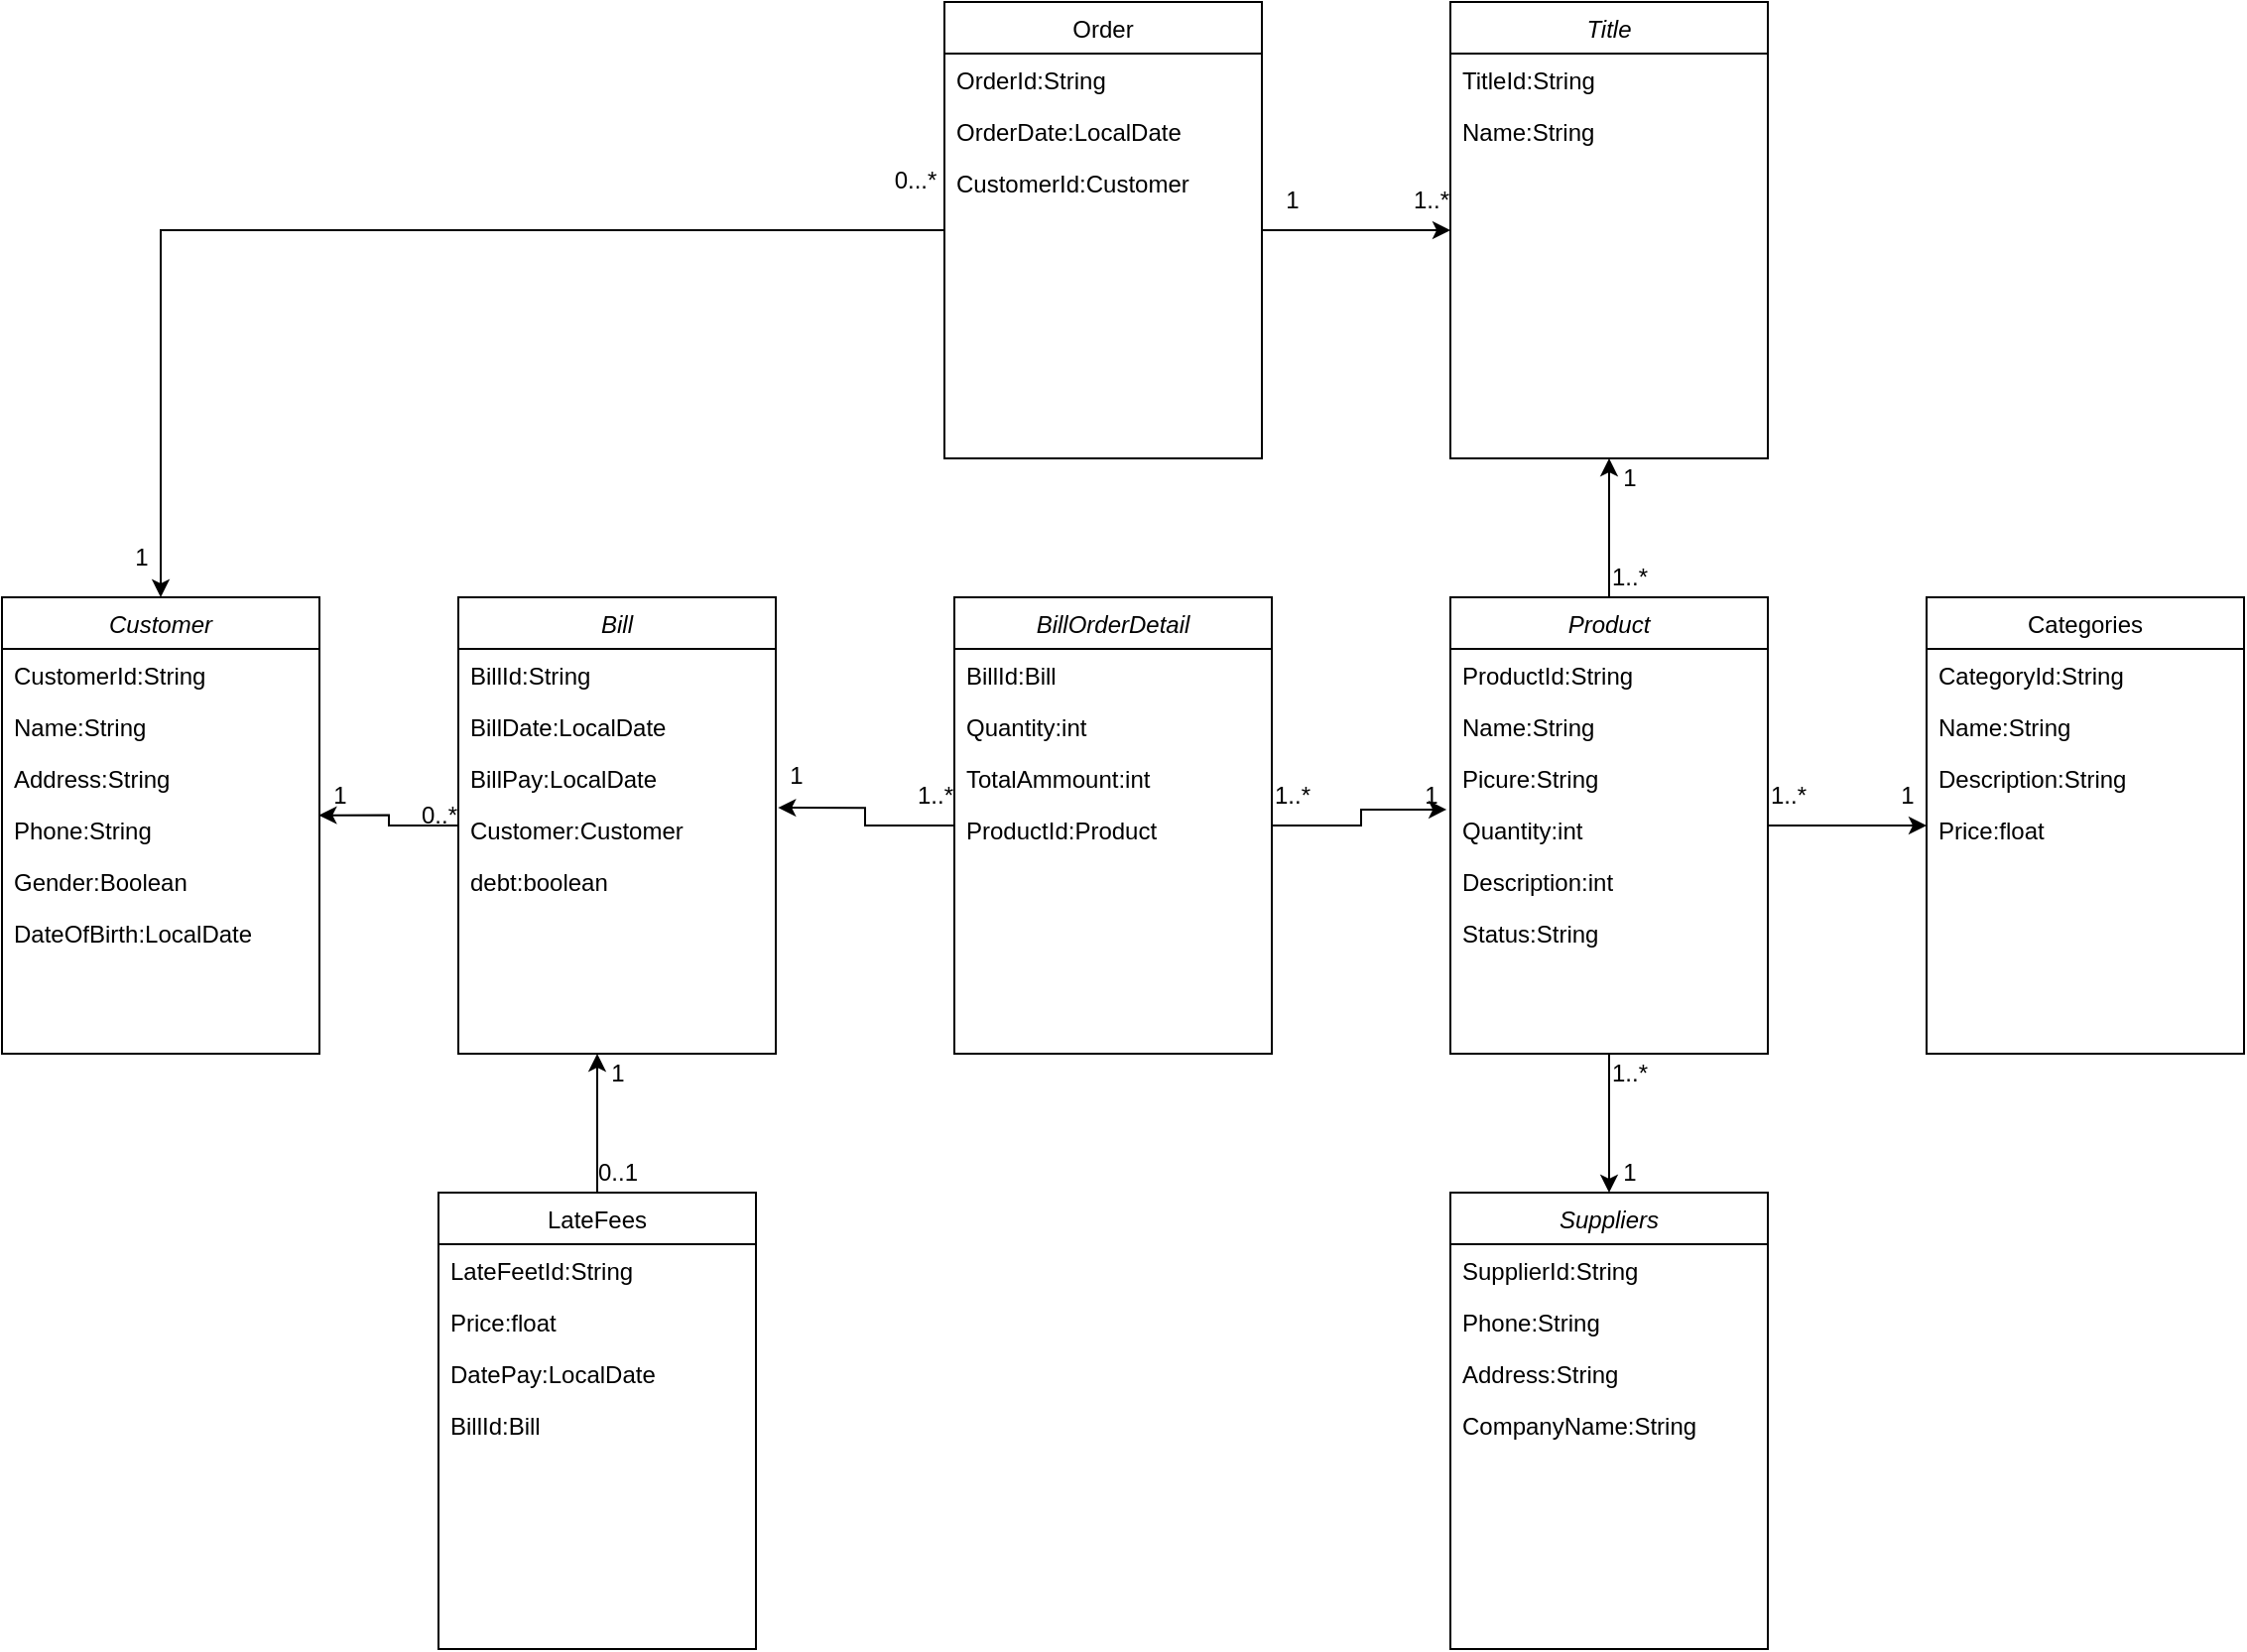 <mxfile version="13.7.3" type="github">
  <diagram id="C5RBs43oDa-KdzZeNtuy" name="Page-1">
    <mxGraphModel dx="2249" dy="1899" grid="1" gridSize="10" guides="1" tooltips="1" connect="1" arrows="1" fold="1" page="1" pageScale="1" pageWidth="827" pageHeight="1169" math="0" shadow="0">
      <root>
        <mxCell id="WIyWlLk6GJQsqaUBKTNV-0" />
        <mxCell id="WIyWlLk6GJQsqaUBKTNV-1" parent="WIyWlLk6GJQsqaUBKTNV-0" />
        <mxCell id="HUHal7CJubi-LXtCCVxJ-63" style="edgeStyle=orthogonalEdgeStyle;rounded=0;orthogonalLoop=1;jettySize=auto;html=1;entryX=0.5;entryY=0;entryDx=0;entryDy=0;" parent="WIyWlLk6GJQsqaUBKTNV-1" source="HUHal7CJubi-LXtCCVxJ-17" target="HUHal7CJubi-LXtCCVxJ-24" edge="1">
          <mxGeometry relative="1" as="geometry" />
        </mxCell>
        <mxCell id="HUHal7CJubi-LXtCCVxJ-64" style="edgeStyle=orthogonalEdgeStyle;rounded=0;orthogonalLoop=1;jettySize=auto;html=1;entryX=0;entryY=0.5;entryDx=0;entryDy=0;" parent="WIyWlLk6GJQsqaUBKTNV-1" source="HUHal7CJubi-LXtCCVxJ-17" target="zkfFHV4jXpPFQw0GAbJ--6" edge="1">
          <mxGeometry relative="1" as="geometry" />
        </mxCell>
        <mxCell id="HUHal7CJubi-LXtCCVxJ-87" style="edgeStyle=orthogonalEdgeStyle;rounded=0;orthogonalLoop=1;jettySize=auto;html=1;entryX=0.5;entryY=1;entryDx=0;entryDy=0;" parent="WIyWlLk6GJQsqaUBKTNV-1" source="HUHal7CJubi-LXtCCVxJ-17" target="HUHal7CJubi-LXtCCVxJ-28" edge="1">
          <mxGeometry relative="1" as="geometry" />
        </mxCell>
        <mxCell id="HUHal7CJubi-LXtCCVxJ-17" value="Product" style="swimlane;fontStyle=2;align=center;verticalAlign=top;childLayout=stackLayout;horizontal=1;startSize=26;horizontalStack=0;resizeParent=1;resizeLast=0;collapsible=1;marginBottom=0;rounded=0;shadow=0;strokeWidth=1;" parent="WIyWlLk6GJQsqaUBKTNV-1" vertex="1">
          <mxGeometry x="700" y="40" width="160" height="230" as="geometry">
            <mxRectangle x="230" y="140" width="160" height="26" as="alternateBounds" />
          </mxGeometry>
        </mxCell>
        <mxCell id="HUHal7CJubi-LXtCCVxJ-18" value="ProductId:String" style="text;align=left;verticalAlign=top;spacingLeft=4;spacingRight=4;overflow=hidden;rotatable=0;points=[[0,0.5],[1,0.5]];portConstraint=eastwest;" parent="HUHal7CJubi-LXtCCVxJ-17" vertex="1">
          <mxGeometry y="26" width="160" height="26" as="geometry" />
        </mxCell>
        <mxCell id="HUHal7CJubi-LXtCCVxJ-19" value="Name:String" style="text;align=left;verticalAlign=top;spacingLeft=4;spacingRight=4;overflow=hidden;rotatable=0;points=[[0,0.5],[1,0.5]];portConstraint=eastwest;" parent="HUHal7CJubi-LXtCCVxJ-17" vertex="1">
          <mxGeometry y="52" width="160" height="26" as="geometry" />
        </mxCell>
        <mxCell id="HUHal7CJubi-LXtCCVxJ-22" value="Picure:String" style="text;align=left;verticalAlign=top;spacingLeft=4;spacingRight=4;overflow=hidden;rotatable=0;points=[[0,0.5],[1,0.5]];portConstraint=eastwest;" parent="HUHal7CJubi-LXtCCVxJ-17" vertex="1">
          <mxGeometry y="78" width="160" height="26" as="geometry" />
        </mxCell>
        <mxCell id="HUHal7CJubi-LXtCCVxJ-51" value="Quantity:int" style="text;align=left;verticalAlign=top;spacingLeft=4;spacingRight=4;overflow=hidden;rotatable=0;points=[[0,0.5],[1,0.5]];portConstraint=eastwest;" parent="HUHal7CJubi-LXtCCVxJ-17" vertex="1">
          <mxGeometry y="104" width="160" height="26" as="geometry" />
        </mxCell>
        <mxCell id="HUHal7CJubi-LXtCCVxJ-52" value="Description:int" style="text;align=left;verticalAlign=top;spacingLeft=4;spacingRight=4;overflow=hidden;rotatable=0;points=[[0,0.5],[1,0.5]];portConstraint=eastwest;" parent="HUHal7CJubi-LXtCCVxJ-17" vertex="1">
          <mxGeometry y="130" width="160" height="26" as="geometry" />
        </mxCell>
        <mxCell id="HUHal7CJubi-LXtCCVxJ-54" value="Status:String" style="text;align=left;verticalAlign=top;spacingLeft=4;spacingRight=4;overflow=hidden;rotatable=0;points=[[0,0.5],[1,0.5]];portConstraint=eastwest;" parent="HUHal7CJubi-LXtCCVxJ-17" vertex="1">
          <mxGeometry y="156" width="160" height="26" as="geometry" />
        </mxCell>
        <mxCell id="zkfFHV4jXpPFQw0GAbJ--6" value="Categories" style="swimlane;fontStyle=0;align=center;verticalAlign=top;childLayout=stackLayout;horizontal=1;startSize=26;horizontalStack=0;resizeParent=1;resizeLast=0;collapsible=1;marginBottom=0;rounded=0;shadow=0;strokeWidth=1;" parent="WIyWlLk6GJQsqaUBKTNV-1" vertex="1">
          <mxGeometry x="940" y="40" width="160" height="230" as="geometry">
            <mxRectangle x="130" y="380" width="160" height="26" as="alternateBounds" />
          </mxGeometry>
        </mxCell>
        <mxCell id="HUHal7CJubi-LXtCCVxJ-9" value="CategoryId:String" style="text;align=left;verticalAlign=top;spacingLeft=4;spacingRight=4;overflow=hidden;rotatable=0;points=[[0,0.5],[1,0.5]];portConstraint=eastwest;" parent="zkfFHV4jXpPFQw0GAbJ--6" vertex="1">
          <mxGeometry y="26" width="160" height="26" as="geometry" />
        </mxCell>
        <mxCell id="HUHal7CJubi-LXtCCVxJ-15" value="Name:String" style="text;align=left;verticalAlign=top;spacingLeft=4;spacingRight=4;overflow=hidden;rotatable=0;points=[[0,0.5],[1,0.5]];portConstraint=eastwest;" parent="zkfFHV4jXpPFQw0GAbJ--6" vertex="1">
          <mxGeometry y="52" width="160" height="26" as="geometry" />
        </mxCell>
        <mxCell id="HUHal7CJubi-LXtCCVxJ-56" value="Description:String" style="text;align=left;verticalAlign=top;spacingLeft=4;spacingRight=4;overflow=hidden;rotatable=0;points=[[0,0.5],[1,0.5]];portConstraint=eastwest;" parent="zkfFHV4jXpPFQw0GAbJ--6" vertex="1">
          <mxGeometry y="78" width="160" height="26" as="geometry" />
        </mxCell>
        <mxCell id="HUHal7CJubi-LXtCCVxJ-83" value="Price:float" style="text;align=left;verticalAlign=top;spacingLeft=4;spacingRight=4;overflow=hidden;rotatable=0;points=[[0,0.5],[1,0.5]];portConstraint=eastwest;" parent="zkfFHV4jXpPFQw0GAbJ--6" vertex="1">
          <mxGeometry y="104" width="160" height="32" as="geometry" />
        </mxCell>
        <mxCell id="HUHal7CJubi-LXtCCVxJ-24" value="Suppliers" style="swimlane;fontStyle=2;align=center;verticalAlign=top;childLayout=stackLayout;horizontal=1;startSize=26;horizontalStack=0;resizeParent=1;resizeLast=0;collapsible=1;marginBottom=0;rounded=0;shadow=0;strokeWidth=1;" parent="WIyWlLk6GJQsqaUBKTNV-1" vertex="1">
          <mxGeometry x="700" y="340" width="160" height="230" as="geometry">
            <mxRectangle x="230" y="140" width="160" height="26" as="alternateBounds" />
          </mxGeometry>
        </mxCell>
        <mxCell id="HUHal7CJubi-LXtCCVxJ-25" value="SupplierId:String" style="text;align=left;verticalAlign=top;spacingLeft=4;spacingRight=4;overflow=hidden;rotatable=0;points=[[0,0.5],[1,0.5]];portConstraint=eastwest;" parent="HUHal7CJubi-LXtCCVxJ-24" vertex="1">
          <mxGeometry y="26" width="160" height="26" as="geometry" />
        </mxCell>
        <mxCell id="HUHal7CJubi-LXtCCVxJ-26" value="Phone:String" style="text;align=left;verticalAlign=top;spacingLeft=4;spacingRight=4;overflow=hidden;rotatable=0;points=[[0,0.5],[1,0.5]];portConstraint=eastwest;" parent="HUHal7CJubi-LXtCCVxJ-24" vertex="1">
          <mxGeometry y="52" width="160" height="26" as="geometry" />
        </mxCell>
        <mxCell id="HUHal7CJubi-LXtCCVxJ-27" value="Address:String" style="text;align=left;verticalAlign=top;spacingLeft=4;spacingRight=4;overflow=hidden;rotatable=0;points=[[0,0.5],[1,0.5]];portConstraint=eastwest;" parent="HUHal7CJubi-LXtCCVxJ-24" vertex="1">
          <mxGeometry y="78" width="160" height="26" as="geometry" />
        </mxCell>
        <mxCell id="HUHal7CJubi-LXtCCVxJ-32" value="CompanyName:String" style="text;align=left;verticalAlign=top;spacingLeft=4;spacingRight=4;overflow=hidden;rotatable=0;points=[[0,0.5],[1,0.5]];portConstraint=eastwest;" parent="HUHal7CJubi-LXtCCVxJ-24" vertex="1">
          <mxGeometry y="104" width="160" height="26" as="geometry" />
        </mxCell>
        <mxCell id="HUHal7CJubi-LXtCCVxJ-65" value="1" style="text;html=1;align=center;verticalAlign=middle;resizable=0;points=[];autosize=1;" parent="WIyWlLk6GJQsqaUBKTNV-1" vertex="1">
          <mxGeometry x="780" y="320" width="20" height="20" as="geometry" />
        </mxCell>
        <mxCell id="HUHal7CJubi-LXtCCVxJ-66" value="1..*" style="text;html=1;align=center;verticalAlign=middle;resizable=0;points=[];autosize=1;" parent="WIyWlLk6GJQsqaUBKTNV-1" vertex="1">
          <mxGeometry x="775" y="270" width="30" height="20" as="geometry" />
        </mxCell>
        <mxCell id="HUHal7CJubi-LXtCCVxJ-67" value="1..*" style="text;html=1;align=center;verticalAlign=middle;resizable=0;points=[];autosize=1;" parent="WIyWlLk6GJQsqaUBKTNV-1" vertex="1">
          <mxGeometry x="855" y="130" width="30" height="20" as="geometry" />
        </mxCell>
        <mxCell id="HUHal7CJubi-LXtCCVxJ-68" value="1" style="text;html=1;align=center;verticalAlign=middle;resizable=0;points=[];autosize=1;" parent="WIyWlLk6GJQsqaUBKTNV-1" vertex="1">
          <mxGeometry x="920" y="130" width="20" height="20" as="geometry" />
        </mxCell>
        <mxCell id="HUHal7CJubi-LXtCCVxJ-75" style="edgeStyle=orthogonalEdgeStyle;rounded=0;orthogonalLoop=1;jettySize=auto;html=1;entryX=0.998;entryY=0.224;entryDx=0;entryDy=0;entryPerimeter=0;" parent="WIyWlLk6GJQsqaUBKTNV-1" source="HUHal7CJubi-LXtCCVxJ-57" target="HUHal7CJubi-LXtCCVxJ-11" edge="1">
          <mxGeometry relative="1" as="geometry" />
        </mxCell>
        <mxCell id="HUHal7CJubi-LXtCCVxJ-57" value="Bill" style="swimlane;fontStyle=2;align=center;verticalAlign=top;childLayout=stackLayout;horizontal=1;startSize=26;horizontalStack=0;resizeParent=1;resizeLast=0;collapsible=1;marginBottom=0;rounded=0;shadow=0;strokeWidth=1;" parent="WIyWlLk6GJQsqaUBKTNV-1" vertex="1">
          <mxGeometry x="200" y="40" width="160" height="230" as="geometry">
            <mxRectangle x="230" y="140" width="160" height="26" as="alternateBounds" />
          </mxGeometry>
        </mxCell>
        <mxCell id="HUHal7CJubi-LXtCCVxJ-58" value="BillId:String" style="text;align=left;verticalAlign=top;spacingLeft=4;spacingRight=4;overflow=hidden;rotatable=0;points=[[0,0.5],[1,0.5]];portConstraint=eastwest;" parent="HUHal7CJubi-LXtCCVxJ-57" vertex="1">
          <mxGeometry y="26" width="160" height="26" as="geometry" />
        </mxCell>
        <mxCell id="HUHal7CJubi-LXtCCVxJ-59" value="BillDate:LocalDate" style="text;align=left;verticalAlign=top;spacingLeft=4;spacingRight=4;overflow=hidden;rotatable=0;points=[[0,0.5],[1,0.5]];portConstraint=eastwest;" parent="HUHal7CJubi-LXtCCVxJ-57" vertex="1">
          <mxGeometry y="52" width="160" height="26" as="geometry" />
        </mxCell>
        <mxCell id="HUHal7CJubi-LXtCCVxJ-60" value="BillPay:LocalDate" style="text;align=left;verticalAlign=top;spacingLeft=4;spacingRight=4;overflow=hidden;rotatable=0;points=[[0,0.5],[1,0.5]];portConstraint=eastwest;" parent="HUHal7CJubi-LXtCCVxJ-57" vertex="1">
          <mxGeometry y="78" width="160" height="26" as="geometry" />
        </mxCell>
        <mxCell id="HUHal7CJubi-LXtCCVxJ-61" value="Customer:Customer" style="text;align=left;verticalAlign=top;spacingLeft=4;spacingRight=4;overflow=hidden;rotatable=0;points=[[0,0.5],[1,0.5]];portConstraint=eastwest;" parent="HUHal7CJubi-LXtCCVxJ-57" vertex="1">
          <mxGeometry y="104" width="160" height="26" as="geometry" />
        </mxCell>
        <mxCell id="HUHal7CJubi-LXtCCVxJ-62" value="debt:boolean" style="text;align=left;verticalAlign=top;spacingLeft=4;spacingRight=4;overflow=hidden;rotatable=0;points=[[0,0.5],[1,0.5]];portConstraint=eastwest;" parent="HUHal7CJubi-LXtCCVxJ-57" vertex="1">
          <mxGeometry y="130" width="160" height="26" as="geometry" />
        </mxCell>
        <mxCell id="HUHal7CJubi-LXtCCVxJ-73" style="edgeStyle=orthogonalEdgeStyle;rounded=0;orthogonalLoop=1;jettySize=auto;html=1;entryX=-0.012;entryY=0.115;entryDx=0;entryDy=0;entryPerimeter=0;" parent="WIyWlLk6GJQsqaUBKTNV-1" source="HUHal7CJubi-LXtCCVxJ-39" target="HUHal7CJubi-LXtCCVxJ-51" edge="1">
          <mxGeometry relative="1" as="geometry" />
        </mxCell>
        <mxCell id="HUHal7CJubi-LXtCCVxJ-74" style="edgeStyle=orthogonalEdgeStyle;rounded=0;orthogonalLoop=1;jettySize=auto;html=1;entryX=1.007;entryY=0.079;entryDx=0;entryDy=0;entryPerimeter=0;" parent="WIyWlLk6GJQsqaUBKTNV-1" source="HUHal7CJubi-LXtCCVxJ-39" target="HUHal7CJubi-LXtCCVxJ-61" edge="1">
          <mxGeometry relative="1" as="geometry" />
        </mxCell>
        <mxCell id="HUHal7CJubi-LXtCCVxJ-39" value="BillOrderDetail" style="swimlane;fontStyle=2;align=center;verticalAlign=top;childLayout=stackLayout;horizontal=1;startSize=26;horizontalStack=0;resizeParent=1;resizeLast=0;collapsible=1;marginBottom=0;rounded=0;shadow=0;strokeWidth=1;" parent="WIyWlLk6GJQsqaUBKTNV-1" vertex="1">
          <mxGeometry x="450" y="40" width="160" height="230" as="geometry">
            <mxRectangle x="230" y="140" width="160" height="26" as="alternateBounds" />
          </mxGeometry>
        </mxCell>
        <mxCell id="HUHal7CJubi-LXtCCVxJ-40" value="BillId:Bill" style="text;align=left;verticalAlign=top;spacingLeft=4;spacingRight=4;overflow=hidden;rotatable=0;points=[[0,0.5],[1,0.5]];portConstraint=eastwest;" parent="HUHal7CJubi-LXtCCVxJ-39" vertex="1">
          <mxGeometry y="26" width="160" height="26" as="geometry" />
        </mxCell>
        <mxCell id="HUHal7CJubi-LXtCCVxJ-41" value="Quantity:int" style="text;align=left;verticalAlign=top;spacingLeft=4;spacingRight=4;overflow=hidden;rotatable=0;points=[[0,0.5],[1,0.5]];portConstraint=eastwest;" parent="HUHal7CJubi-LXtCCVxJ-39" vertex="1">
          <mxGeometry y="52" width="160" height="26" as="geometry" />
        </mxCell>
        <mxCell id="HUHal7CJubi-LXtCCVxJ-42" value="TotalAmmount:int" style="text;align=left;verticalAlign=top;spacingLeft=4;spacingRight=4;overflow=hidden;rotatable=0;points=[[0,0.5],[1,0.5]];portConstraint=eastwest;" parent="HUHal7CJubi-LXtCCVxJ-39" vertex="1">
          <mxGeometry y="78" width="160" height="26" as="geometry" />
        </mxCell>
        <mxCell id="HUHal7CJubi-LXtCCVxJ-43" value="ProductId:Product" style="text;align=left;verticalAlign=top;spacingLeft=4;spacingRight=4;overflow=hidden;rotatable=0;points=[[0,0.5],[1,0.5]];portConstraint=eastwest;" parent="HUHal7CJubi-LXtCCVxJ-39" vertex="1">
          <mxGeometry y="104" width="160" height="26" as="geometry" />
        </mxCell>
        <mxCell id="zkfFHV4jXpPFQw0GAbJ--0" value="Customer" style="swimlane;fontStyle=2;align=center;verticalAlign=top;childLayout=stackLayout;horizontal=1;startSize=26;horizontalStack=0;resizeParent=1;resizeLast=0;collapsible=1;marginBottom=0;rounded=0;shadow=0;strokeWidth=1;" parent="WIyWlLk6GJQsqaUBKTNV-1" vertex="1">
          <mxGeometry x="-30" y="40" width="160" height="230" as="geometry">
            <mxRectangle x="230" y="140" width="160" height="26" as="alternateBounds" />
          </mxGeometry>
        </mxCell>
        <mxCell id="HUHal7CJubi-LXtCCVxJ-16" value="CustomerId:String" style="text;align=left;verticalAlign=top;spacingLeft=4;spacingRight=4;overflow=hidden;rotatable=0;points=[[0,0.5],[1,0.5]];portConstraint=eastwest;" parent="zkfFHV4jXpPFQw0GAbJ--0" vertex="1">
          <mxGeometry y="26" width="160" height="26" as="geometry" />
        </mxCell>
        <mxCell id="HUHal7CJubi-LXtCCVxJ-8" value="Name:String" style="text;align=left;verticalAlign=top;spacingLeft=4;spacingRight=4;overflow=hidden;rotatable=0;points=[[0,0.5],[1,0.5]];portConstraint=eastwest;" parent="zkfFHV4jXpPFQw0GAbJ--0" vertex="1">
          <mxGeometry y="52" width="160" height="26" as="geometry" />
        </mxCell>
        <mxCell id="HUHal7CJubi-LXtCCVxJ-10" value="Address:String" style="text;align=left;verticalAlign=top;spacingLeft=4;spacingRight=4;overflow=hidden;rotatable=0;points=[[0,0.5],[1,0.5]];portConstraint=eastwest;" parent="zkfFHV4jXpPFQw0GAbJ--0" vertex="1">
          <mxGeometry y="78" width="160" height="26" as="geometry" />
        </mxCell>
        <mxCell id="HUHal7CJubi-LXtCCVxJ-11" value="Phone:String" style="text;align=left;verticalAlign=top;spacingLeft=4;spacingRight=4;overflow=hidden;rotatable=0;points=[[0,0.5],[1,0.5]];portConstraint=eastwest;" parent="zkfFHV4jXpPFQw0GAbJ--0" vertex="1">
          <mxGeometry y="104" width="160" height="26" as="geometry" />
        </mxCell>
        <mxCell id="HUHal7CJubi-LXtCCVxJ-55" value="Gender:Boolean" style="text;align=left;verticalAlign=top;spacingLeft=4;spacingRight=4;overflow=hidden;rotatable=0;points=[[0,0.5],[1,0.5]];portConstraint=eastwest;" parent="zkfFHV4jXpPFQw0GAbJ--0" vertex="1">
          <mxGeometry y="130" width="160" height="26" as="geometry" />
        </mxCell>
        <mxCell id="3YXi7fwlqKHGW41oBB8G-0" value="DateOfBirth:LocalDate" style="text;align=left;verticalAlign=top;spacingLeft=4;spacingRight=4;overflow=hidden;rotatable=0;points=[[0,0.5],[1,0.5]];portConstraint=eastwest;" vertex="1" parent="zkfFHV4jXpPFQw0GAbJ--0">
          <mxGeometry y="156" width="160" height="26" as="geometry" />
        </mxCell>
        <mxCell id="HUHal7CJubi-LXtCCVxJ-76" value="1" style="text;html=1;align=center;verticalAlign=middle;resizable=0;points=[];autosize=1;" parent="WIyWlLk6GJQsqaUBKTNV-1" vertex="1">
          <mxGeometry x="130" y="130" width="20" height="20" as="geometry" />
        </mxCell>
        <mxCell id="HUHal7CJubi-LXtCCVxJ-77" value="1" style="text;html=1;align=center;verticalAlign=middle;resizable=0;points=[];autosize=1;" parent="WIyWlLk6GJQsqaUBKTNV-1" vertex="1">
          <mxGeometry x="680" y="130" width="20" height="20" as="geometry" />
        </mxCell>
        <mxCell id="HUHal7CJubi-LXtCCVxJ-78" value="1" style="text;html=1;align=center;verticalAlign=middle;resizable=0;points=[];autosize=1;" parent="WIyWlLk6GJQsqaUBKTNV-1" vertex="1">
          <mxGeometry x="360" y="120" width="20" height="20" as="geometry" />
        </mxCell>
        <mxCell id="HUHal7CJubi-LXtCCVxJ-79" value="1..*" style="text;html=1;align=center;verticalAlign=middle;resizable=0;points=[];autosize=1;" parent="WIyWlLk6GJQsqaUBKTNV-1" vertex="1">
          <mxGeometry x="425" y="130" width="30" height="20" as="geometry" />
        </mxCell>
        <mxCell id="HUHal7CJubi-LXtCCVxJ-80" value="1..*" style="text;html=1;align=center;verticalAlign=middle;resizable=0;points=[];autosize=1;" parent="WIyWlLk6GJQsqaUBKTNV-1" vertex="1">
          <mxGeometry x="605" y="130" width="30" height="20" as="geometry" />
        </mxCell>
        <mxCell id="HUHal7CJubi-LXtCCVxJ-81" value="0..*" style="text;html=1;align=center;verticalAlign=middle;resizable=0;points=[];autosize=1;" parent="WIyWlLk6GJQsqaUBKTNV-1" vertex="1">
          <mxGeometry x="175" y="140" width="30" height="20" as="geometry" />
        </mxCell>
        <mxCell id="HUHal7CJubi-LXtCCVxJ-28" value="Title" style="swimlane;fontStyle=2;align=center;verticalAlign=top;childLayout=stackLayout;horizontal=1;startSize=26;horizontalStack=0;resizeParent=1;resizeLast=0;collapsible=1;marginBottom=0;rounded=0;shadow=0;strokeWidth=1;" parent="WIyWlLk6GJQsqaUBKTNV-1" vertex="1">
          <mxGeometry x="700" y="-260" width="160" height="230" as="geometry">
            <mxRectangle x="230" y="140" width="160" height="26" as="alternateBounds" />
          </mxGeometry>
        </mxCell>
        <mxCell id="HUHal7CJubi-LXtCCVxJ-29" value="TitleId:String" style="text;align=left;verticalAlign=top;spacingLeft=4;spacingRight=4;overflow=hidden;rotatable=0;points=[[0,0.5],[1,0.5]];portConstraint=eastwest;" parent="HUHal7CJubi-LXtCCVxJ-28" vertex="1">
          <mxGeometry y="26" width="160" height="26" as="geometry" />
        </mxCell>
        <mxCell id="HUHal7CJubi-LXtCCVxJ-30" value="Name:String" style="text;align=left;verticalAlign=top;spacingLeft=4;spacingRight=4;overflow=hidden;rotatable=0;points=[[0,0.5],[1,0.5]];portConstraint=eastwest;" parent="HUHal7CJubi-LXtCCVxJ-28" vertex="1">
          <mxGeometry y="52" width="160" height="26" as="geometry" />
        </mxCell>
        <mxCell id="HUHal7CJubi-LXtCCVxJ-88" value="1" style="text;html=1;align=center;verticalAlign=middle;resizable=0;points=[];autosize=1;" parent="WIyWlLk6GJQsqaUBKTNV-1" vertex="1">
          <mxGeometry x="780" y="-30" width="20" height="20" as="geometry" />
        </mxCell>
        <mxCell id="HUHal7CJubi-LXtCCVxJ-89" value="1..*" style="text;html=1;align=center;verticalAlign=middle;resizable=0;points=[];autosize=1;" parent="WIyWlLk6GJQsqaUBKTNV-1" vertex="1">
          <mxGeometry x="775" y="20" width="30" height="20" as="geometry" />
        </mxCell>
        <mxCell id="HUHal7CJubi-LXtCCVxJ-107" style="edgeStyle=orthogonalEdgeStyle;rounded=0;orthogonalLoop=1;jettySize=auto;html=1;" parent="WIyWlLk6GJQsqaUBKTNV-1" source="HUHal7CJubi-LXtCCVxJ-69" edge="1">
          <mxGeometry relative="1" as="geometry">
            <mxPoint x="270" y="270" as="targetPoint" />
          </mxGeometry>
        </mxCell>
        <mxCell id="HUHal7CJubi-LXtCCVxJ-69" value="LateFees" style="swimlane;fontStyle=0;align=center;verticalAlign=top;childLayout=stackLayout;horizontal=1;startSize=26;horizontalStack=0;resizeParent=1;resizeLast=0;collapsible=1;marginBottom=0;rounded=0;shadow=0;strokeWidth=1;" parent="WIyWlLk6GJQsqaUBKTNV-1" vertex="1">
          <mxGeometry x="190" y="340" width="160" height="230" as="geometry">
            <mxRectangle x="130" y="380" width="160" height="26" as="alternateBounds" />
          </mxGeometry>
        </mxCell>
        <mxCell id="HUHal7CJubi-LXtCCVxJ-70" value="LateFeetId:String" style="text;align=left;verticalAlign=top;spacingLeft=4;spacingRight=4;overflow=hidden;rotatable=0;points=[[0,0.5],[1,0.5]];portConstraint=eastwest;" parent="HUHal7CJubi-LXtCCVxJ-69" vertex="1">
          <mxGeometry y="26" width="160" height="26" as="geometry" />
        </mxCell>
        <mxCell id="HUHal7CJubi-LXtCCVxJ-71" value="Price:float" style="text;align=left;verticalAlign=top;spacingLeft=4;spacingRight=4;overflow=hidden;rotatable=0;points=[[0,0.5],[1,0.5]];portConstraint=eastwest;" parent="HUHal7CJubi-LXtCCVxJ-69" vertex="1">
          <mxGeometry y="52" width="160" height="26" as="geometry" />
        </mxCell>
        <mxCell id="HUHal7CJubi-LXtCCVxJ-86" value="DatePay:LocalDate" style="text;align=left;verticalAlign=top;spacingLeft=4;spacingRight=4;overflow=hidden;rotatable=0;points=[[0,0.5],[1,0.5]];portConstraint=eastwest;" parent="HUHal7CJubi-LXtCCVxJ-69" vertex="1">
          <mxGeometry y="78" width="160" height="26" as="geometry" />
        </mxCell>
        <mxCell id="HUHal7CJubi-LXtCCVxJ-96" value="BillId:Bill" style="text;align=left;verticalAlign=top;spacingLeft=4;spacingRight=4;overflow=hidden;rotatable=0;points=[[0,0.5],[1,0.5]];portConstraint=eastwest;" parent="HUHal7CJubi-LXtCCVxJ-69" vertex="1">
          <mxGeometry y="104" width="160" height="26" as="geometry" />
        </mxCell>
        <mxCell id="HUHal7CJubi-LXtCCVxJ-108" style="edgeStyle=orthogonalEdgeStyle;rounded=0;orthogonalLoop=1;jettySize=auto;html=1;entryX=0;entryY=0.5;entryDx=0;entryDy=0;" parent="WIyWlLk6GJQsqaUBKTNV-1" source="HUHal7CJubi-LXtCCVxJ-90" target="HUHal7CJubi-LXtCCVxJ-28" edge="1">
          <mxGeometry relative="1" as="geometry" />
        </mxCell>
        <mxCell id="HUHal7CJubi-LXtCCVxJ-109" style="edgeStyle=orthogonalEdgeStyle;rounded=0;orthogonalLoop=1;jettySize=auto;html=1;" parent="WIyWlLk6GJQsqaUBKTNV-1" source="HUHal7CJubi-LXtCCVxJ-90" target="zkfFHV4jXpPFQw0GAbJ--0" edge="1">
          <mxGeometry relative="1" as="geometry" />
        </mxCell>
        <mxCell id="HUHal7CJubi-LXtCCVxJ-90" value="Order" style="swimlane;fontStyle=0;align=center;verticalAlign=top;childLayout=stackLayout;horizontal=1;startSize=26;horizontalStack=0;resizeParent=1;resizeLast=0;collapsible=1;marginBottom=0;rounded=0;shadow=0;strokeWidth=1;" parent="WIyWlLk6GJQsqaUBKTNV-1" vertex="1">
          <mxGeometry x="445" y="-260" width="160" height="230" as="geometry">
            <mxRectangle x="130" y="380" width="160" height="26" as="alternateBounds" />
          </mxGeometry>
        </mxCell>
        <mxCell id="HUHal7CJubi-LXtCCVxJ-99" value="OrderId:String" style="text;align=left;verticalAlign=top;spacingLeft=4;spacingRight=4;overflow=hidden;rotatable=0;points=[[0,0.5],[1,0.5]];portConstraint=eastwest;" parent="HUHal7CJubi-LXtCCVxJ-90" vertex="1">
          <mxGeometry y="26" width="160" height="26" as="geometry" />
        </mxCell>
        <mxCell id="HUHal7CJubi-LXtCCVxJ-98" value="OrderDate:LocalDate" style="text;align=left;verticalAlign=top;spacingLeft=4;spacingRight=4;overflow=hidden;rotatable=0;points=[[0,0.5],[1,0.5]];portConstraint=eastwest;" parent="HUHal7CJubi-LXtCCVxJ-90" vertex="1">
          <mxGeometry y="52" width="160" height="26" as="geometry" />
        </mxCell>
        <mxCell id="3YXi7fwlqKHGW41oBB8G-3" value="CustomerId:Customer" style="text;align=left;verticalAlign=top;spacingLeft=4;spacingRight=4;overflow=hidden;rotatable=0;points=[[0,0.5],[1,0.5]];portConstraint=eastwest;" vertex="1" parent="HUHal7CJubi-LXtCCVxJ-90">
          <mxGeometry y="78" width="160" height="26" as="geometry" />
        </mxCell>
        <mxCell id="3YXi7fwlqKHGW41oBB8G-1" value="0..1" style="text;html=1;align=center;verticalAlign=middle;resizable=0;points=[];autosize=1;" vertex="1" parent="WIyWlLk6GJQsqaUBKTNV-1">
          <mxGeometry x="260" y="320" width="40" height="20" as="geometry" />
        </mxCell>
        <mxCell id="3YXi7fwlqKHGW41oBB8G-2" value="1" style="text;html=1;align=center;verticalAlign=middle;resizable=0;points=[];autosize=1;" vertex="1" parent="WIyWlLk6GJQsqaUBKTNV-1">
          <mxGeometry x="270" y="270" width="20" height="20" as="geometry" />
        </mxCell>
        <mxCell id="3YXi7fwlqKHGW41oBB8G-4" value="1" style="text;html=1;align=center;verticalAlign=middle;resizable=0;points=[];autosize=1;" vertex="1" parent="WIyWlLk6GJQsqaUBKTNV-1">
          <mxGeometry x="30" y="10" width="20" height="20" as="geometry" />
        </mxCell>
        <mxCell id="3YXi7fwlqKHGW41oBB8G-5" value="0...*" style="text;html=1;align=center;verticalAlign=middle;resizable=0;points=[];autosize=1;" vertex="1" parent="WIyWlLk6GJQsqaUBKTNV-1">
          <mxGeometry x="410" y="-180" width="40" height="20" as="geometry" />
        </mxCell>
        <mxCell id="3YXi7fwlqKHGW41oBB8G-6" value="1..*" style="text;html=1;align=center;verticalAlign=middle;resizable=0;points=[];autosize=1;" vertex="1" parent="WIyWlLk6GJQsqaUBKTNV-1">
          <mxGeometry x="675" y="-170" width="30" height="20" as="geometry" />
        </mxCell>
        <mxCell id="3YXi7fwlqKHGW41oBB8G-7" value="1" style="text;html=1;align=center;verticalAlign=middle;resizable=0;points=[];autosize=1;" vertex="1" parent="WIyWlLk6GJQsqaUBKTNV-1">
          <mxGeometry x="610" y="-170" width="20" height="20" as="geometry" />
        </mxCell>
      </root>
    </mxGraphModel>
  </diagram>
</mxfile>
